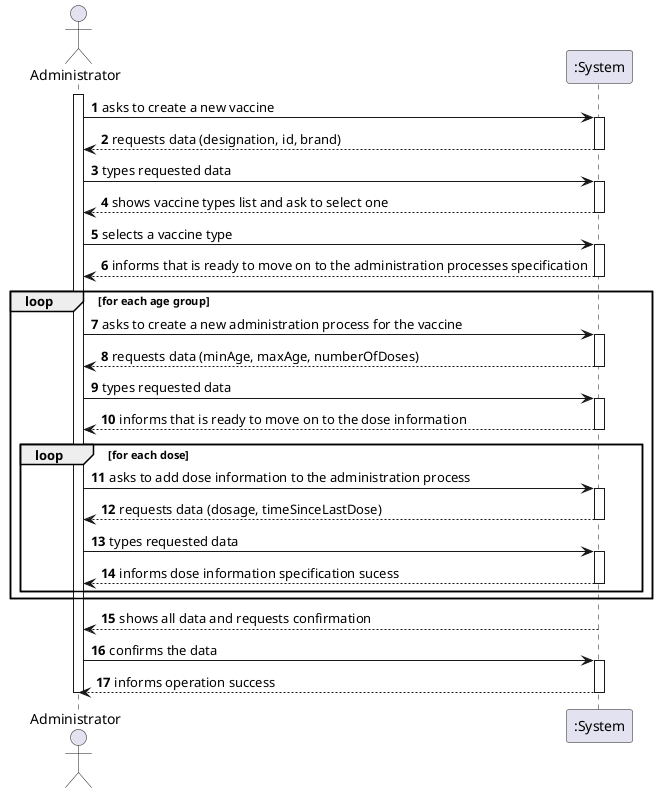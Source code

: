 @startuml
autonumber
actor "Administrator" as OE

activate OE
OE -> ":System" : asks to create a new vaccine
activate ":System"
":System" --> OE : requests data (designation, id, brand)
deactivate ":System"

OE -> ":System" : types requested data
activate ":System"
":System" --> OE : shows vaccine types list and ask to select one
deactivate ":System"

OE -> ":System" : selects a vaccine type
activate ":System"
":System" --> OE : informs that is ready to move on to the administration processes specification
deactivate ":System"


loop for each age group
    OE -> ":System" : asks to create a new administration process for the vaccine
    activate ":System"
    ":System" --> OE : requests data (minAge, maxAge, numberOfDoses)
    deactivate ":System"
    OE -> ":System" : types requested data
    activate ":System"
    ":System" --> OE : informs that is ready to move on to the dose information
    deactivate ":System"
    
    loop for each dose
        OE -> ":System" : asks to add dose information to the administration process
        activate ":System"
        ":System" --> OE : requests data (dosage, timeSinceLastDose)
        deactivate ":System"
        OE -> ":System" : types requested data
        activate ":System"
        ":System" --> OE : informs dose information specification sucess
        deactivate ":System"
    end

end

":System" --> OE : shows all data and requests confirmation
deactivate ":System"
OE -> ":System" : confirms the data
activate ":System"
":System" --> OE : informs operation success
deactivate ":System"

deactivate OE

@enduml